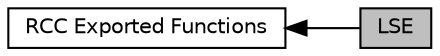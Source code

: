 digraph "LSE"
{
  edge [fontname="Helvetica",fontsize="10",labelfontname="Helvetica",labelfontsize="10"];
  node [fontname="Helvetica",fontsize="10",shape=box];
  rankdir=LR;
  Node1 [label="LSE",height=0.2,width=0.4,color="black", fillcolor="grey75", style="filled", fontcolor="black",tooltip=" "];
  Node2 [label="RCC Exported Functions",height=0.2,width=0.4,color="black", fillcolor="white", style="filled",URL="$group__RCC__LL__Exported__Functions.html",tooltip=" "];
  Node2->Node1 [shape=plaintext, dir="back", style="solid"];
}
